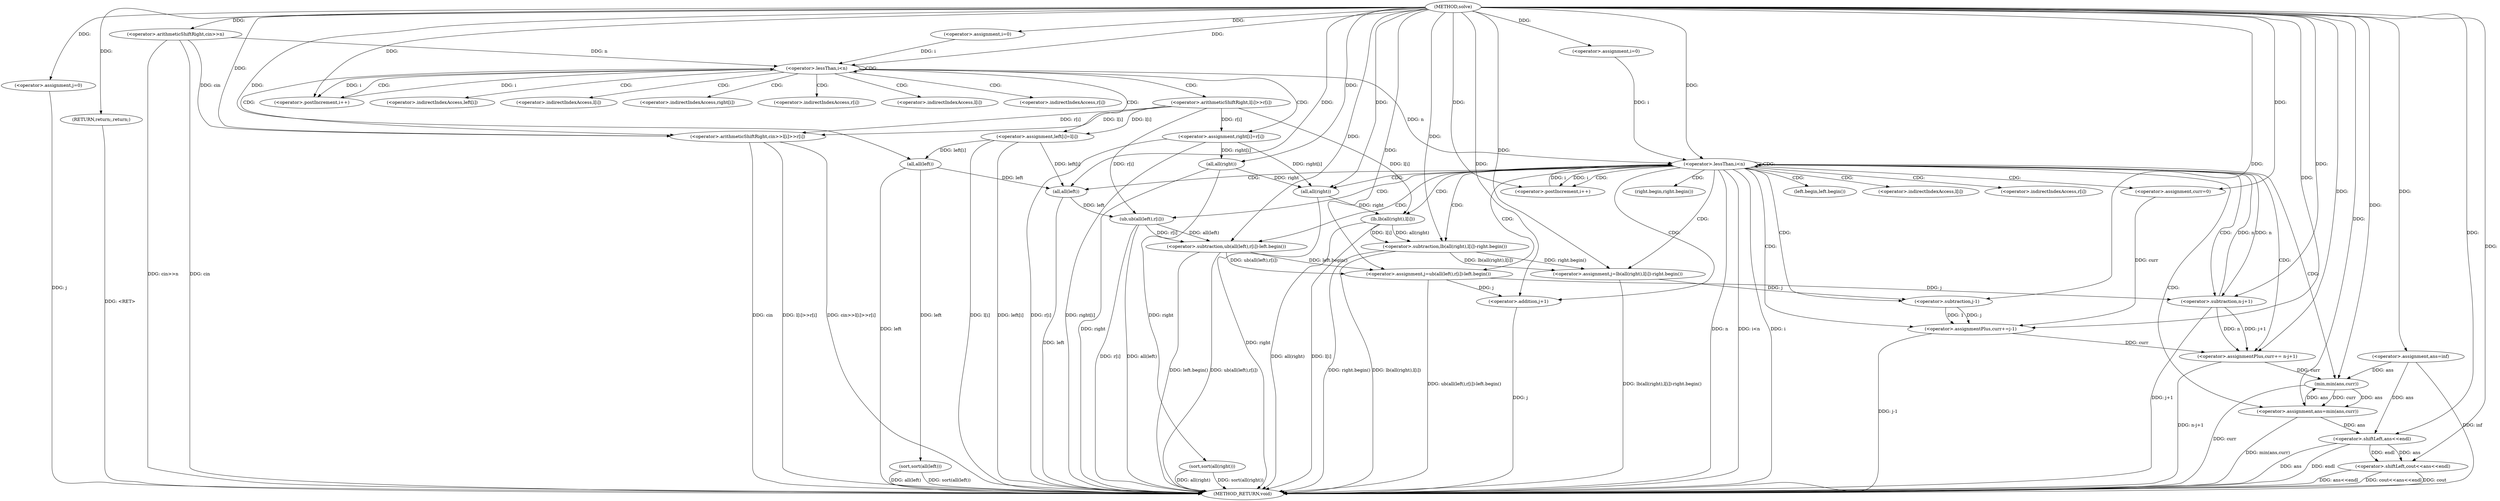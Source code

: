 digraph "solve" {  
"1000322" [label = "(METHOD,solve)" ]
"1000438" [label = "(METHOD_RETURN,void)" ]
"1000325" [label = "(<operator>.arithmeticShiftRight,cin>>n)" ]
"1000366" [label = "(sort,sort(all(left)))" ]
"1000369" [label = "(sort,sort(all(right)))" ]
"1000373" [label = "(<operator>.assignment,ans=inf)" ]
"1000377" [label = "(<operator>.assignment,j=0)" ]
"1000432" [label = "(<operator>.shiftLeft,cout<<ans<<endl)" ]
"1000437" [label = "(RETURN,return;,return;)" ]
"1000334" [label = "(<operator>.assignment,i=0)" ]
"1000337" [label = "(<operator>.lessThan,i<n)" ]
"1000340" [label = "(<operator>.postIncrement,i++)" ]
"1000382" [label = "(<operator>.assignment,i=0)" ]
"1000385" [label = "(<operator>.lessThan,i<n)" ]
"1000388" [label = "(<operator>.postIncrement,i++)" ]
"1000343" [label = "(<operator>.arithmeticShiftRight,cin>>l[i]>>r[i])" ]
"1000352" [label = "(<operator>.assignment,left[i]=l[i])" ]
"1000359" [label = "(<operator>.assignment,right[i]=r[i])" ]
"1000367" [label = "(all,all(left))" ]
"1000370" [label = "(all,all(right))" ]
"1000392" [label = "(<operator>.assignment,curr=0)" ]
"1000395" [label = "(<operator>.assignment,j=lb(all(right),l[i])-right.begin())" ]
"1000405" [label = "(<operator>.assignmentPlus,curr+=j-1)" ]
"1000410" [label = "(<operator>.assignment,j=ub(all(left),r[i])-left.begin())" ]
"1000420" [label = "(<operator>.assignmentPlus,curr+= n-j+1)" ]
"1000427" [label = "(<operator>.assignment,ans=min(ans,curr))" ]
"1000434" [label = "(<operator>.shiftLeft,ans<<endl)" ]
"1000345" [label = "(<operator>.arithmeticShiftRight,l[i]>>r[i])" ]
"1000397" [label = "(<operator>.subtraction,lb(all(right),l[i])-right.begin())" ]
"1000407" [label = "(<operator>.subtraction,j-1)" ]
"1000412" [label = "(<operator>.subtraction,ub(all(left),r[i])-left.begin())" ]
"1000422" [label = "(<operator>.subtraction,n-j+1)" ]
"1000429" [label = "(min,min(ans,curr))" ]
"1000398" [label = "(lb,lb(all(right),l[i]))" ]
"1000413" [label = "(ub,ub(all(left),r[i]))" ]
"1000424" [label = "(<operator>.addition,j+1)" ]
"1000399" [label = "(all,all(right))" ]
"1000414" [label = "(all,all(left))" ]
"1000353" [label = "(<operator>.indirectIndexAccess,left[i])" ]
"1000356" [label = "(<operator>.indirectIndexAccess,l[i])" ]
"1000360" [label = "(<operator>.indirectIndexAccess,right[i])" ]
"1000363" [label = "(<operator>.indirectIndexAccess,r[i])" ]
"1000346" [label = "(<operator>.indirectIndexAccess,l[i])" ]
"1000349" [label = "(<operator>.indirectIndexAccess,r[i])" ]
"1000404" [label = "(right.begin,right.begin())" ]
"1000419" [label = "(left.begin,left.begin())" ]
"1000401" [label = "(<operator>.indirectIndexAccess,l[i])" ]
"1000416" [label = "(<operator>.indirectIndexAccess,r[i])" ]
  "1000325" -> "1000438"  [ label = "DDG: cin"] 
  "1000325" -> "1000438"  [ label = "DDG: cin>>n"] 
  "1000367" -> "1000438"  [ label = "DDG: left"] 
  "1000366" -> "1000438"  [ label = "DDG: all(left)"] 
  "1000366" -> "1000438"  [ label = "DDG: sort(all(left))"] 
  "1000370" -> "1000438"  [ label = "DDG: right"] 
  "1000369" -> "1000438"  [ label = "DDG: all(right)"] 
  "1000369" -> "1000438"  [ label = "DDG: sort(all(right))"] 
  "1000377" -> "1000438"  [ label = "DDG: j"] 
  "1000385" -> "1000438"  [ label = "DDG: i"] 
  "1000385" -> "1000438"  [ label = "DDG: n"] 
  "1000385" -> "1000438"  [ label = "DDG: i<n"] 
  "1000434" -> "1000438"  [ label = "DDG: ans"] 
  "1000432" -> "1000438"  [ label = "DDG: ans<<endl"] 
  "1000432" -> "1000438"  [ label = "DDG: cout<<ans<<endl"] 
  "1000399" -> "1000438"  [ label = "DDG: right"] 
  "1000398" -> "1000438"  [ label = "DDG: all(right)"] 
  "1000398" -> "1000438"  [ label = "DDG: l[i]"] 
  "1000397" -> "1000438"  [ label = "DDG: lb(all(right),l[i])"] 
  "1000397" -> "1000438"  [ label = "DDG: right.begin()"] 
  "1000395" -> "1000438"  [ label = "DDG: lb(all(right),l[i])-right.begin()"] 
  "1000405" -> "1000438"  [ label = "DDG: j-1"] 
  "1000414" -> "1000438"  [ label = "DDG: left"] 
  "1000413" -> "1000438"  [ label = "DDG: all(left)"] 
  "1000413" -> "1000438"  [ label = "DDG: r[i]"] 
  "1000412" -> "1000438"  [ label = "DDG: ub(all(left),r[i])"] 
  "1000412" -> "1000438"  [ label = "DDG: left.begin()"] 
  "1000410" -> "1000438"  [ label = "DDG: ub(all(left),r[i])-left.begin()"] 
  "1000424" -> "1000438"  [ label = "DDG: j"] 
  "1000422" -> "1000438"  [ label = "DDG: j+1"] 
  "1000420" -> "1000438"  [ label = "DDG: n-j+1"] 
  "1000429" -> "1000438"  [ label = "DDG: curr"] 
  "1000427" -> "1000438"  [ label = "DDG: min(ans,curr)"] 
  "1000343" -> "1000438"  [ label = "DDG: cin"] 
  "1000343" -> "1000438"  [ label = "DDG: l[i]>>r[i]"] 
  "1000343" -> "1000438"  [ label = "DDG: cin>>l[i]>>r[i]"] 
  "1000352" -> "1000438"  [ label = "DDG: left[i]"] 
  "1000352" -> "1000438"  [ label = "DDG: l[i]"] 
  "1000359" -> "1000438"  [ label = "DDG: right[i]"] 
  "1000359" -> "1000438"  [ label = "DDG: r[i]"] 
  "1000437" -> "1000438"  [ label = "DDG: <RET>"] 
  "1000373" -> "1000438"  [ label = "DDG: inf"] 
  "1000434" -> "1000438"  [ label = "DDG: endl"] 
  "1000432" -> "1000438"  [ label = "DDG: cout"] 
  "1000322" -> "1000373"  [ label = "DDG: "] 
  "1000322" -> "1000377"  [ label = "DDG: "] 
  "1000322" -> "1000437"  [ label = "DDG: "] 
  "1000322" -> "1000325"  [ label = "DDG: "] 
  "1000322" -> "1000334"  [ label = "DDG: "] 
  "1000367" -> "1000366"  [ label = "DDG: left"] 
  "1000370" -> "1000369"  [ label = "DDG: right"] 
  "1000322" -> "1000382"  [ label = "DDG: "] 
  "1000322" -> "1000432"  [ label = "DDG: "] 
  "1000434" -> "1000432"  [ label = "DDG: ans"] 
  "1000434" -> "1000432"  [ label = "DDG: endl"] 
  "1000334" -> "1000337"  [ label = "DDG: i"] 
  "1000340" -> "1000337"  [ label = "DDG: i"] 
  "1000322" -> "1000337"  [ label = "DDG: "] 
  "1000325" -> "1000337"  [ label = "DDG: n"] 
  "1000337" -> "1000340"  [ label = "DDG: i"] 
  "1000322" -> "1000340"  [ label = "DDG: "] 
  "1000345" -> "1000352"  [ label = "DDG: l[i]"] 
  "1000345" -> "1000359"  [ label = "DDG: r[i]"] 
  "1000352" -> "1000367"  [ label = "DDG: left[i]"] 
  "1000322" -> "1000367"  [ label = "DDG: "] 
  "1000359" -> "1000370"  [ label = "DDG: right[i]"] 
  "1000322" -> "1000370"  [ label = "DDG: "] 
  "1000382" -> "1000385"  [ label = "DDG: i"] 
  "1000388" -> "1000385"  [ label = "DDG: i"] 
  "1000322" -> "1000385"  [ label = "DDG: "] 
  "1000337" -> "1000385"  [ label = "DDG: n"] 
  "1000422" -> "1000385"  [ label = "DDG: n"] 
  "1000385" -> "1000388"  [ label = "DDG: i"] 
  "1000322" -> "1000388"  [ label = "DDG: "] 
  "1000322" -> "1000392"  [ label = "DDG: "] 
  "1000397" -> "1000395"  [ label = "DDG: right.begin()"] 
  "1000397" -> "1000395"  [ label = "DDG: lb(all(right),l[i])"] 
  "1000407" -> "1000405"  [ label = "DDG: 1"] 
  "1000407" -> "1000405"  [ label = "DDG: j"] 
  "1000412" -> "1000410"  [ label = "DDG: ub(all(left),r[i])"] 
  "1000412" -> "1000410"  [ label = "DDG: left.begin()"] 
  "1000422" -> "1000420"  [ label = "DDG: n"] 
  "1000422" -> "1000420"  [ label = "DDG: j+1"] 
  "1000429" -> "1000427"  [ label = "DDG: ans"] 
  "1000429" -> "1000427"  [ label = "DDG: curr"] 
  "1000373" -> "1000434"  [ label = "DDG: ans"] 
  "1000427" -> "1000434"  [ label = "DDG: ans"] 
  "1000322" -> "1000434"  [ label = "DDG: "] 
  "1000325" -> "1000343"  [ label = "DDG: cin"] 
  "1000322" -> "1000343"  [ label = "DDG: "] 
  "1000345" -> "1000343"  [ label = "DDG: r[i]"] 
  "1000345" -> "1000343"  [ label = "DDG: l[i]"] 
  "1000322" -> "1000395"  [ label = "DDG: "] 
  "1000392" -> "1000405"  [ label = "DDG: curr"] 
  "1000322" -> "1000405"  [ label = "DDG: "] 
  "1000322" -> "1000410"  [ label = "DDG: "] 
  "1000405" -> "1000420"  [ label = "DDG: curr"] 
  "1000322" -> "1000420"  [ label = "DDG: "] 
  "1000322" -> "1000427"  [ label = "DDG: "] 
  "1000398" -> "1000397"  [ label = "DDG: all(right)"] 
  "1000398" -> "1000397"  [ label = "DDG: l[i]"] 
  "1000322" -> "1000397"  [ label = "DDG: "] 
  "1000395" -> "1000407"  [ label = "DDG: j"] 
  "1000322" -> "1000407"  [ label = "DDG: "] 
  "1000413" -> "1000412"  [ label = "DDG: all(left)"] 
  "1000413" -> "1000412"  [ label = "DDG: r[i]"] 
  "1000322" -> "1000412"  [ label = "DDG: "] 
  "1000385" -> "1000422"  [ label = "DDG: n"] 
  "1000322" -> "1000422"  [ label = "DDG: "] 
  "1000410" -> "1000422"  [ label = "DDG: j"] 
  "1000373" -> "1000429"  [ label = "DDG: ans"] 
  "1000427" -> "1000429"  [ label = "DDG: ans"] 
  "1000322" -> "1000429"  [ label = "DDG: "] 
  "1000420" -> "1000429"  [ label = "DDG: curr"] 
  "1000399" -> "1000398"  [ label = "DDG: right"] 
  "1000345" -> "1000398"  [ label = "DDG: l[i]"] 
  "1000414" -> "1000413"  [ label = "DDG: left"] 
  "1000345" -> "1000413"  [ label = "DDG: r[i]"] 
  "1000410" -> "1000424"  [ label = "DDG: j"] 
  "1000322" -> "1000424"  [ label = "DDG: "] 
  "1000370" -> "1000399"  [ label = "DDG: right"] 
  "1000359" -> "1000399"  [ label = "DDG: right[i]"] 
  "1000322" -> "1000399"  [ label = "DDG: "] 
  "1000367" -> "1000414"  [ label = "DDG: left"] 
  "1000352" -> "1000414"  [ label = "DDG: left[i]"] 
  "1000322" -> "1000414"  [ label = "DDG: "] 
  "1000337" -> "1000340"  [ label = "CDG: "] 
  "1000337" -> "1000359"  [ label = "CDG: "] 
  "1000337" -> "1000337"  [ label = "CDG: "] 
  "1000337" -> "1000345"  [ label = "CDG: "] 
  "1000337" -> "1000360"  [ label = "CDG: "] 
  "1000337" -> "1000353"  [ label = "CDG: "] 
  "1000337" -> "1000349"  [ label = "CDG: "] 
  "1000337" -> "1000356"  [ label = "CDG: "] 
  "1000337" -> "1000346"  [ label = "CDG: "] 
  "1000337" -> "1000363"  [ label = "CDG: "] 
  "1000337" -> "1000343"  [ label = "CDG: "] 
  "1000337" -> "1000352"  [ label = "CDG: "] 
  "1000385" -> "1000414"  [ label = "CDG: "] 
  "1000385" -> "1000427"  [ label = "CDG: "] 
  "1000385" -> "1000397"  [ label = "CDG: "] 
  "1000385" -> "1000419"  [ label = "CDG: "] 
  "1000385" -> "1000392"  [ label = "CDG: "] 
  "1000385" -> "1000401"  [ label = "CDG: "] 
  "1000385" -> "1000385"  [ label = "CDG: "] 
  "1000385" -> "1000388"  [ label = "CDG: "] 
  "1000385" -> "1000404"  [ label = "CDG: "] 
  "1000385" -> "1000407"  [ label = "CDG: "] 
  "1000385" -> "1000405"  [ label = "CDG: "] 
  "1000385" -> "1000424"  [ label = "CDG: "] 
  "1000385" -> "1000422"  [ label = "CDG: "] 
  "1000385" -> "1000399"  [ label = "CDG: "] 
  "1000385" -> "1000398"  [ label = "CDG: "] 
  "1000385" -> "1000420"  [ label = "CDG: "] 
  "1000385" -> "1000413"  [ label = "CDG: "] 
  "1000385" -> "1000429"  [ label = "CDG: "] 
  "1000385" -> "1000412"  [ label = "CDG: "] 
  "1000385" -> "1000410"  [ label = "CDG: "] 
  "1000385" -> "1000395"  [ label = "CDG: "] 
  "1000385" -> "1000416"  [ label = "CDG: "] 
}

